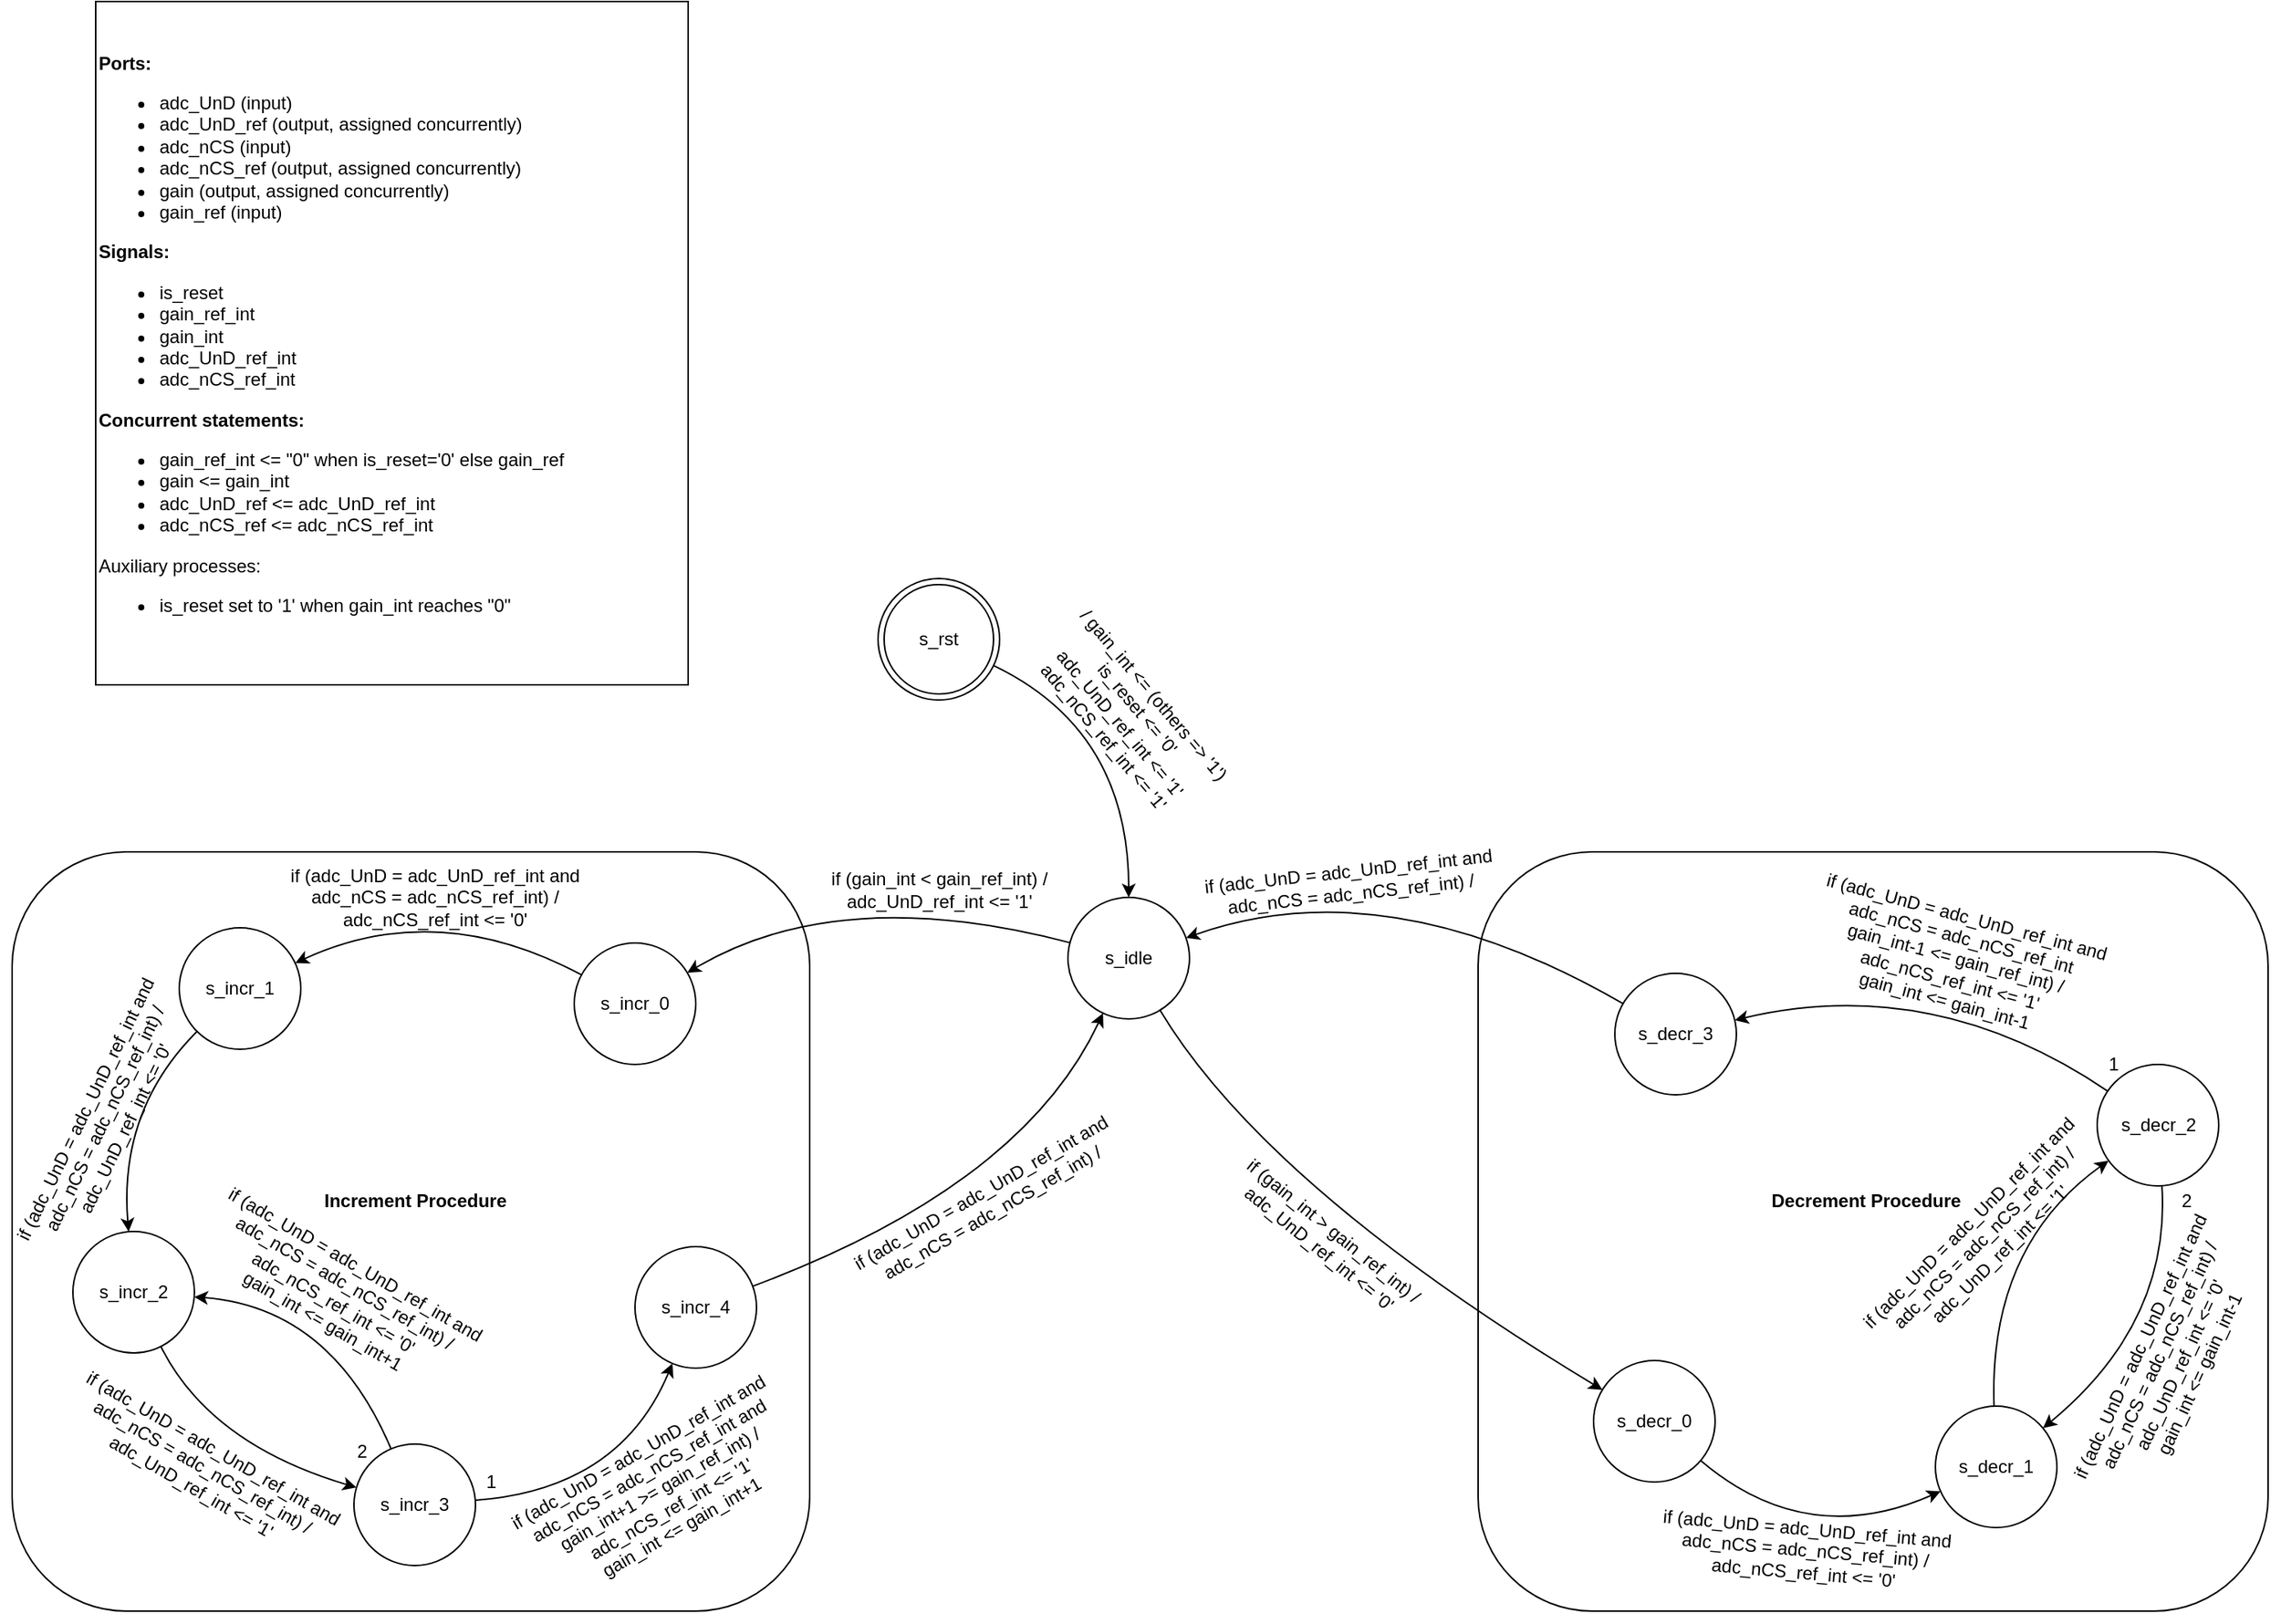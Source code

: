 <mxfile version="16.5.2" type="github">
  <diagram id="6Zs5SEfr_Cn3Au8WpPoG" name="Page-1">
    <mxGraphModel dx="3220" dy="2467" grid="1" gridSize="10" guides="1" tooltips="1" connect="1" arrows="1" fold="1" page="1" pageScale="1" pageWidth="850" pageHeight="1100" math="0" shadow="0">
      <root>
        <mxCell id="0" />
        <mxCell id="1" parent="0" />
        <mxCell id="2N9pf7iAkv3mwg5pbSK0-1" value="s_rst" style="ellipse;shape=doubleEllipse;whiteSpace=wrap;html=1;aspect=fixed;" vertex="1" parent="1">
          <mxGeometry x="-195" y="-180" width="80" height="80" as="geometry" />
        </mxCell>
        <mxCell id="2N9pf7iAkv3mwg5pbSK0-3" value="" style="rounded=1;whiteSpace=wrap;html=1;" vertex="1" parent="1">
          <mxGeometry x="-765" width="525" height="500" as="geometry" />
        </mxCell>
        <mxCell id="2N9pf7iAkv3mwg5pbSK0-4" value="&lt;b&gt;Increment Procedure&lt;/b&gt;" style="text;html=1;align=center;verticalAlign=middle;resizable=0;points=[];autosize=1;strokeColor=none;fillColor=none;" vertex="1" parent="1">
          <mxGeometry x="-570" y="220" width="140" height="20" as="geometry" />
        </mxCell>
        <mxCell id="2N9pf7iAkv3mwg5pbSK0-7" value="&lt;div align=&quot;left&quot;&gt;&lt;b&gt;Ports:&lt;/b&gt;&lt;/div&gt;&lt;div align=&quot;left&quot;&gt;&lt;ul&gt;&lt;li&gt;adc_UnD (input)&lt;/li&gt;&lt;li&gt;adc_UnD_ref (output, assigned concurrently)&lt;br&gt;&lt;/li&gt;&lt;li&gt;adc_nCS (input)&lt;br&gt;&lt;/li&gt;&lt;li&gt;adc_nCS_ref (output, assigned concurrently)&lt;br&gt;&lt;/li&gt;&lt;li&gt;gain (output, assigned concurrently)&lt;br&gt;&lt;/li&gt;&lt;li&gt;gain_ref (input)&lt;/li&gt;&lt;/ul&gt;&lt;div&gt;&lt;b&gt;Signals:&lt;/b&gt;&lt;/div&gt;&lt;div&gt;&lt;ul&gt;&lt;li&gt;is_reset&lt;br&gt;&lt;/li&gt;&lt;li&gt;gain_ref_int&lt;/li&gt;&lt;li&gt;gain_int&lt;/li&gt;&lt;li&gt;adc_UnD_ref_int&lt;/li&gt;&lt;li&gt;adc_nCS_ref_int&lt;/li&gt;&lt;/ul&gt;&lt;div&gt;&lt;b&gt;Concurrent statements:&lt;/b&gt;&lt;br&gt;&lt;/div&gt;&lt;/div&gt;&lt;/div&gt;&lt;div align=&quot;left&quot;&gt;&lt;ul&gt;&lt;li&gt;gain_ref_int &amp;lt;= &quot;0&quot; when is_reset=&#39;0&#39; else gain_ref&lt;/li&gt;&lt;li&gt;&lt;div&gt;gain &amp;lt;= gain_int&lt;/div&gt;&lt;/li&gt;&lt;li&gt;&lt;div&gt;adc_UnD_ref &amp;lt;= adc_UnD_ref_int&lt;/div&gt;&lt;/li&gt;&lt;li&gt;adc_nCS_ref &amp;lt;= adc_nCS_ref_int&lt;/li&gt;&lt;/ul&gt;&lt;div&gt;Auxiliary processes:&lt;/div&gt;&lt;div&gt;&lt;ul&gt;&lt;li&gt;is_reset set to &#39;1&#39; when gain_int reaches &quot;0&quot;&lt;br&gt;&lt;/li&gt;&lt;/ul&gt;&lt;/div&gt;&lt;/div&gt;" style="rounded=0;whiteSpace=wrap;html=1;align=left;" vertex="1" parent="1">
          <mxGeometry x="-710" y="-560" width="390" height="450" as="geometry" />
        </mxCell>
        <mxCell id="2N9pf7iAkv3mwg5pbSK0-8" value="s_idle" style="ellipse;whiteSpace=wrap;html=1;aspect=fixed;" vertex="1" parent="1">
          <mxGeometry x="-70" y="30" width="80" height="80" as="geometry" />
        </mxCell>
        <mxCell id="2N9pf7iAkv3mwg5pbSK0-9" value="" style="curved=1;endArrow=classic;html=1;rounded=0;" edge="1" parent="1" source="2N9pf7iAkv3mwg5pbSK0-1" target="2N9pf7iAkv3mwg5pbSK0-8">
          <mxGeometry width="50" height="50" relative="1" as="geometry">
            <mxPoint as="sourcePoint" />
            <mxPoint x="50" y="-50" as="targetPoint" />
            <Array as="points">
              <mxPoint x="-30" y="-80" />
            </Array>
          </mxGeometry>
        </mxCell>
        <mxCell id="2N9pf7iAkv3mwg5pbSK0-10" value="&lt;div&gt;/ gain_int &amp;lt;= (others =&amp;gt; &#39;1&#39;)&lt;/div&gt;&lt;div&gt;is_reset &amp;lt;= &#39;0&#39;&lt;br&gt;&lt;/div&gt;&lt;div&gt;&lt;div&gt;adc_UnD_ref_int &amp;lt;= &#39;1&#39;&lt;/div&gt;&lt;div&gt;adc_nCS_ref_int &amp;lt;= &#39;1&#39;&lt;br&gt;&lt;/div&gt;&lt;/div&gt;" style="text;html=1;align=center;verticalAlign=middle;resizable=0;points=[];autosize=1;strokeColor=none;fillColor=none;rotation=50;" vertex="1" parent="1">
          <mxGeometry x="-110" y="-120" width="160" height="60" as="geometry" />
        </mxCell>
        <mxCell id="2N9pf7iAkv3mwg5pbSK0-15" value="s_incr_0" style="ellipse;whiteSpace=wrap;html=1;aspect=fixed;" vertex="1" parent="1">
          <mxGeometry x="-395" y="60" width="80" height="80" as="geometry" />
        </mxCell>
        <mxCell id="2N9pf7iAkv3mwg5pbSK0-16" value="" style="curved=1;endArrow=classic;html=1;rounded=0;" edge="1" parent="1" source="2N9pf7iAkv3mwg5pbSK0-8" target="2N9pf7iAkv3mwg5pbSK0-15">
          <mxGeometry width="50" height="50" relative="1" as="geometry">
            <mxPoint x="-410" y="70" as="sourcePoint" />
            <mxPoint x="-325.369" y="158.483" as="targetPoint" />
            <Array as="points">
              <mxPoint x="-220" y="20" />
            </Array>
          </mxGeometry>
        </mxCell>
        <mxCell id="2N9pf7iAkv3mwg5pbSK0-17" value="&lt;div&gt;if (gain_int &amp;lt; gain_ref_int) /&lt;/div&gt;&lt;div&gt;adc_UnD_ref_int &amp;lt;= &#39;1&#39;&lt;br&gt;&lt;/div&gt;" style="text;html=1;align=center;verticalAlign=middle;resizable=0;points=[];autosize=1;strokeColor=none;fillColor=none;rotation=0;" vertex="1" parent="1">
          <mxGeometry x="-235" y="10" width="160" height="30" as="geometry" />
        </mxCell>
        <mxCell id="2N9pf7iAkv3mwg5pbSK0-36" value="s_incr_1" style="ellipse;whiteSpace=wrap;html=1;aspect=fixed;" vertex="1" parent="1">
          <mxGeometry x="-655" y="50" width="80" height="80" as="geometry" />
        </mxCell>
        <mxCell id="2N9pf7iAkv3mwg5pbSK0-37" value="" style="curved=1;endArrow=classic;html=1;rounded=0;" edge="1" parent="1" source="2N9pf7iAkv3mwg5pbSK0-15" target="2N9pf7iAkv3mwg5pbSK0-36">
          <mxGeometry width="50" height="50" relative="1" as="geometry">
            <mxPoint x="-235" y="570" as="sourcePoint" />
            <mxPoint x="-185" y="520" as="targetPoint" />
            <Array as="points">
              <mxPoint x="-485" y="30" />
            </Array>
          </mxGeometry>
        </mxCell>
        <mxCell id="2N9pf7iAkv3mwg5pbSK0-38" value="&lt;div&gt;if (adc_UnD = adc_UnD_ref_int and&lt;/div&gt;&lt;div&gt;adc_nCS = adc_nCS_ref_int) /&lt;/div&gt;&lt;div&gt;adc_nCS_ref_int &amp;lt;= &#39;0&#39;&lt;br&gt;&lt;/div&gt;" style="text;html=1;align=center;verticalAlign=middle;resizable=0;points=[];autosize=1;strokeColor=none;fillColor=none;rotation=0;" vertex="1" parent="1">
          <mxGeometry x="-592" y="5" width="210" height="50" as="geometry" />
        </mxCell>
        <mxCell id="2N9pf7iAkv3mwg5pbSK0-39" value="s_incr_2" style="ellipse;whiteSpace=wrap;html=1;aspect=fixed;" vertex="1" parent="1">
          <mxGeometry x="-725" y="250" width="80" height="80" as="geometry" />
        </mxCell>
        <mxCell id="2N9pf7iAkv3mwg5pbSK0-40" value="" style="curved=1;endArrow=classic;html=1;rounded=0;" edge="1" parent="1" source="2N9pf7iAkv3mwg5pbSK0-36" target="2N9pf7iAkv3mwg5pbSK0-39">
          <mxGeometry width="50" height="50" relative="1" as="geometry">
            <mxPoint x="-125" y="900" as="sourcePoint" />
            <mxPoint x="-75" y="850" as="targetPoint" />
            <Array as="points">
              <mxPoint x="-695" y="170" />
            </Array>
          </mxGeometry>
        </mxCell>
        <mxCell id="2N9pf7iAkv3mwg5pbSK0-41" value="&lt;div&gt;if (adc_UnD = adc_UnD_ref_int and&lt;br&gt;&lt;/div&gt;&lt;div&gt;adc_nCS = adc_nCS_ref_int) /&lt;/div&gt;&lt;div&gt;adc_UnD_ref_int &amp;lt;= &#39;0&#39;&lt;br&gt;&lt;/div&gt;" style="text;html=1;align=center;verticalAlign=middle;resizable=0;points=[];autosize=1;strokeColor=none;fillColor=none;rotation=-64;" vertex="1" parent="1">
          <mxGeometry x="-809" y="151" width="210" height="50" as="geometry" />
        </mxCell>
        <mxCell id="2N9pf7iAkv3mwg5pbSK0-43" value="s_incr_3" style="ellipse;whiteSpace=wrap;html=1;aspect=fixed;" vertex="1" parent="1">
          <mxGeometry x="-540" y="390" width="80" height="80" as="geometry" />
        </mxCell>
        <mxCell id="2N9pf7iAkv3mwg5pbSK0-44" value="" style="curved=1;endArrow=classic;html=1;rounded=0;" edge="1" parent="1" source="2N9pf7iAkv3mwg5pbSK0-39" target="2N9pf7iAkv3mwg5pbSK0-43">
          <mxGeometry width="50" height="50" relative="1" as="geometry">
            <mxPoint x="215" y="860" as="sourcePoint" />
            <mxPoint x="265" y="810" as="targetPoint" />
            <Array as="points">
              <mxPoint x="-635" y="390" />
            </Array>
          </mxGeometry>
        </mxCell>
        <mxCell id="2N9pf7iAkv3mwg5pbSK0-45" value="&lt;div&gt;if (adc_UnD = adc_UnD_ref_int and&lt;br&gt;&lt;/div&gt;&lt;div&gt;adc_nCS = adc_nCS_ref_int) /&lt;/div&gt;&lt;div&gt;adc_UnD_ref_int &amp;lt;= &#39;1&#39;&lt;/div&gt;" style="text;html=1;align=center;verticalAlign=middle;resizable=0;points=[];autosize=1;strokeColor=none;fillColor=none;rotation=30;" vertex="1" parent="1">
          <mxGeometry x="-745" y="380" width="210" height="50" as="geometry" />
        </mxCell>
        <mxCell id="2N9pf7iAkv3mwg5pbSK0-46" value="s_incr_4" style="ellipse;whiteSpace=wrap;html=1;aspect=fixed;" vertex="1" parent="1">
          <mxGeometry x="-355" y="260" width="80" height="80" as="geometry" />
        </mxCell>
        <mxCell id="2N9pf7iAkv3mwg5pbSK0-47" value="" style="curved=1;endArrow=classic;html=1;rounded=0;" edge="1" parent="1" source="2N9pf7iAkv3mwg5pbSK0-43" target="2N9pf7iAkv3mwg5pbSK0-46">
          <mxGeometry width="50" height="50" relative="1" as="geometry">
            <mxPoint x="195" y="740" as="sourcePoint" />
            <mxPoint x="245" y="690" as="targetPoint" />
            <Array as="points">
              <mxPoint x="-365" y="420" />
            </Array>
          </mxGeometry>
        </mxCell>
        <mxCell id="2N9pf7iAkv3mwg5pbSK0-48" value="&lt;div&gt;if (adc_UnD = adc_UnD_ref_int and&lt;br&gt;&lt;/div&gt;&lt;div&gt;adc_nCS = adc_nCS_ref_int and&lt;/div&gt;&lt;div&gt;gain_int+1 &amp;gt;= gain_ref_int) /&lt;br&gt;&lt;/div&gt;&lt;div&gt;adc_nCS_ref_int &amp;lt;= &#39;1&#39;&lt;br&gt;&lt;/div&gt;&lt;div&gt;gain_int &amp;lt;= gain_int+1&lt;/div&gt;" style="text;html=1;align=center;verticalAlign=middle;resizable=0;points=[];autosize=1;strokeColor=none;fillColor=none;rotation=-30;" vertex="1" parent="1">
          <mxGeometry x="-444" y="380" width="210" height="80" as="geometry" />
        </mxCell>
        <mxCell id="2N9pf7iAkv3mwg5pbSK0-49" value="" style="curved=1;endArrow=classic;html=1;rounded=0;" edge="1" parent="1" source="2N9pf7iAkv3mwg5pbSK0-46" target="2N9pf7iAkv3mwg5pbSK0-8">
          <mxGeometry width="50" height="50" relative="1" as="geometry">
            <mxPoint x="-120" y="190" as="sourcePoint" />
            <mxPoint x="-70" y="140" as="targetPoint" />
            <Array as="points">
              <mxPoint x="-100" y="220" />
            </Array>
          </mxGeometry>
        </mxCell>
        <mxCell id="2N9pf7iAkv3mwg5pbSK0-50" value="&lt;div&gt;if (adc_UnD = adc_UnD_ref_int and&lt;br&gt;&lt;/div&gt;&lt;div&gt;adc_nCS = adc_nCS_ref_int) /&lt;/div&gt;" style="text;html=1;align=center;verticalAlign=middle;resizable=0;points=[];autosize=1;strokeColor=none;fillColor=none;rotation=-30;" vertex="1" parent="1">
          <mxGeometry x="-229" y="216" width="210" height="30" as="geometry" />
        </mxCell>
        <mxCell id="2N9pf7iAkv3mwg5pbSK0-51" value="" style="curved=1;endArrow=classic;html=1;rounded=0;" edge="1" parent="1" source="2N9pf7iAkv3mwg5pbSK0-43" target="2N9pf7iAkv3mwg5pbSK0-39">
          <mxGeometry width="50" height="50" relative="1" as="geometry">
            <mxPoint x="195" y="740" as="sourcePoint" />
            <mxPoint x="245" y="690" as="targetPoint" />
            <Array as="points">
              <mxPoint x="-555" y="300" />
            </Array>
          </mxGeometry>
        </mxCell>
        <mxCell id="2N9pf7iAkv3mwg5pbSK0-53" value="2" style="text;html=1;align=center;verticalAlign=middle;resizable=0;points=[];autosize=1;strokeColor=none;fillColor=none;" vertex="1" parent="1">
          <mxGeometry x="-545" y="385" width="20" height="20" as="geometry" />
        </mxCell>
        <mxCell id="2N9pf7iAkv3mwg5pbSK0-54" value="1" style="text;html=1;align=center;verticalAlign=middle;resizable=0;points=[];autosize=1;strokeColor=none;fillColor=none;" vertex="1" parent="1">
          <mxGeometry x="-460" y="405" width="20" height="20" as="geometry" />
        </mxCell>
        <mxCell id="2N9pf7iAkv3mwg5pbSK0-55" value="&lt;div&gt;if (adc_UnD = adc_UnD_ref_int and&lt;/div&gt;&lt;div&gt;adc_nCS = adc_nCS_ref_int) /&lt;br&gt;&lt;/div&gt;&lt;div&gt;adc_nCS_ref_int &amp;lt;= &#39;0&#39;&lt;br&gt;&lt;/div&gt;&lt;div&gt;gain_int &amp;lt;= gain_int+1&lt;/div&gt;" style="text;html=1;align=center;verticalAlign=middle;resizable=0;points=[];autosize=1;strokeColor=none;fillColor=none;rotation=30;" vertex="1" parent="1">
          <mxGeometry x="-655" y="260" width="210" height="60" as="geometry" />
        </mxCell>
        <mxCell id="2N9pf7iAkv3mwg5pbSK0-57" value="" style="rounded=1;whiteSpace=wrap;html=1;" vertex="1" parent="1">
          <mxGeometry x="200" width="520" height="500" as="geometry" />
        </mxCell>
        <mxCell id="2N9pf7iAkv3mwg5pbSK0-58" value="&lt;b&gt;Decrement Procedure&lt;/b&gt;" style="text;html=1;align=center;verticalAlign=middle;resizable=0;points=[];autosize=1;strokeColor=none;fillColor=none;" vertex="1" parent="1">
          <mxGeometry x="385" y="220" width="140" height="20" as="geometry" />
        </mxCell>
        <mxCell id="2N9pf7iAkv3mwg5pbSK0-60" value="s_decr_0" style="ellipse;whiteSpace=wrap;html=1;aspect=fixed;" vertex="1" parent="1">
          <mxGeometry x="276" y="335" width="80" height="80" as="geometry" />
        </mxCell>
        <mxCell id="2N9pf7iAkv3mwg5pbSK0-62" value="&lt;div&gt;if (adc_UnD = adc_UnD_ref_int and&lt;/div&gt;&lt;div&gt;adc_nCS = adc_nCS_ref_int) /&lt;/div&gt;&lt;div&gt;adc_nCS_ref_int &amp;lt;= &#39;0&#39;&lt;br&gt;&lt;/div&gt;" style="text;html=1;align=center;verticalAlign=middle;resizable=0;points=[];autosize=1;strokeColor=none;fillColor=none;rotation=5;" vertex="1" parent="1">
          <mxGeometry x="310" y="435" width="210" height="50" as="geometry" />
        </mxCell>
        <mxCell id="2N9pf7iAkv3mwg5pbSK0-63" value="s_decr_1" style="ellipse;whiteSpace=wrap;html=1;aspect=fixed;" vertex="1" parent="1">
          <mxGeometry x="501" y="365" width="80" height="80" as="geometry" />
        </mxCell>
        <mxCell id="2N9pf7iAkv3mwg5pbSK0-64" value="" style="curved=1;endArrow=classic;html=1;rounded=0;" edge="1" parent="1" source="2N9pf7iAkv3mwg5pbSK0-60" target="2N9pf7iAkv3mwg5pbSK0-63">
          <mxGeometry width="50" height="50" relative="1" as="geometry">
            <mxPoint x="830" y="900" as="sourcePoint" />
            <mxPoint x="880" y="850" as="targetPoint" />
            <Array as="points">
              <mxPoint x="416" y="460" />
            </Array>
          </mxGeometry>
        </mxCell>
        <mxCell id="2N9pf7iAkv3mwg5pbSK0-66" value="s_decr_2" style="ellipse;whiteSpace=wrap;html=1;aspect=fixed;" vertex="1" parent="1">
          <mxGeometry x="607.5" y="140" width="80" height="80" as="geometry" />
        </mxCell>
        <mxCell id="2N9pf7iAkv3mwg5pbSK0-67" value="" style="curved=1;endArrow=classic;html=1;rounded=0;" edge="1" parent="1" source="2N9pf7iAkv3mwg5pbSK0-63" target="2N9pf7iAkv3mwg5pbSK0-66">
          <mxGeometry width="50" height="50" relative="1" as="geometry">
            <mxPoint x="1170" y="860" as="sourcePoint" />
            <mxPoint x="1220" y="810" as="targetPoint" />
            <Array as="points">
              <mxPoint x="536" y="260" />
            </Array>
          </mxGeometry>
        </mxCell>
        <mxCell id="2N9pf7iAkv3mwg5pbSK0-68" value="&lt;div&gt;if (adc_UnD = adc_UnD_ref_int and&lt;/div&gt;&lt;div&gt;adc_nCS = adc_nCS_ref_int) /&lt;/div&gt;&lt;div&gt;adc_UnD_ref_int &amp;lt;= &#39;1&#39;&lt;/div&gt;" style="text;html=1;align=center;verticalAlign=middle;resizable=0;points=[];autosize=1;strokeColor=none;fillColor=none;rotation=-45;" vertex="1" parent="1">
          <mxGeometry x="427.5" y="230" width="210" height="50" as="geometry" />
        </mxCell>
        <mxCell id="2N9pf7iAkv3mwg5pbSK0-69" value="s_decr_3" style="ellipse;whiteSpace=wrap;html=1;aspect=fixed;" vertex="1" parent="1">
          <mxGeometry x="290" y="80" width="80" height="80" as="geometry" />
        </mxCell>
        <mxCell id="2N9pf7iAkv3mwg5pbSK0-70" value="" style="curved=1;endArrow=classic;html=1;rounded=0;" edge="1" parent="1" source="2N9pf7iAkv3mwg5pbSK0-66" target="2N9pf7iAkv3mwg5pbSK0-69">
          <mxGeometry width="50" height="50" relative="1" as="geometry">
            <mxPoint x="1150" y="740" as="sourcePoint" />
            <mxPoint x="1200" y="690" as="targetPoint" />
            <Array as="points">
              <mxPoint x="500" y="80" />
            </Array>
          </mxGeometry>
        </mxCell>
        <mxCell id="2N9pf7iAkv3mwg5pbSK0-71" value="&lt;div&gt;if (adc_UnD = adc_UnD_ref_int and&lt;/div&gt;&lt;div&gt;adc_nCS = adc_nCS_ref_int&lt;/div&gt;&lt;div&gt;gain_int-1 &amp;lt;= gain_ref_int) /&lt;br&gt;&lt;/div&gt;&lt;div&gt;adc_nCS_ref_int &amp;lt;= &#39;1&#39;&lt;/div&gt;&lt;div&gt;gain_int &amp;lt;= gain_int-1&lt;/div&gt;" style="text;html=1;align=center;verticalAlign=middle;resizable=0;points=[];autosize=1;strokeColor=none;fillColor=none;rotation=15;" vertex="1" parent="1">
          <mxGeometry x="409" y="30" width="210" height="80" as="geometry" />
        </mxCell>
        <mxCell id="2N9pf7iAkv3mwg5pbSK0-72" value="" style="curved=1;endArrow=classic;html=1;rounded=0;" edge="1" parent="1" source="2N9pf7iAkv3mwg5pbSK0-66" target="2N9pf7iAkv3mwg5pbSK0-63">
          <mxGeometry width="50" height="50" relative="1" as="geometry">
            <mxPoint x="1150" y="740" as="sourcePoint" />
            <mxPoint x="1200" y="690" as="targetPoint" />
            <Array as="points">
              <mxPoint x="656" y="310" />
            </Array>
          </mxGeometry>
        </mxCell>
        <mxCell id="2N9pf7iAkv3mwg5pbSK0-73" value="2" style="text;html=1;align=center;verticalAlign=middle;resizable=0;points=[];autosize=1;strokeColor=none;fillColor=none;" vertex="1" parent="1">
          <mxGeometry x="656" y="220" width="20" height="20" as="geometry" />
        </mxCell>
        <mxCell id="2N9pf7iAkv3mwg5pbSK0-74" value="1" style="text;html=1;align=center;verticalAlign=middle;resizable=0;points=[];autosize=1;strokeColor=none;fillColor=none;" vertex="1" parent="1">
          <mxGeometry x="607.5" y="130" width="20" height="20" as="geometry" />
        </mxCell>
        <mxCell id="2N9pf7iAkv3mwg5pbSK0-75" value="&lt;div&gt;if (adc_UnD = adc_UnD_ref_int and&lt;br&gt;&lt;/div&gt;&lt;div&gt;adc_nCS = adc_nCS_ref_int) /&lt;br&gt;&lt;/div&gt;&lt;div&gt;adc_UnD_ref_int &amp;lt;= &#39;0&#39;&lt;br&gt;&lt;/div&gt;&lt;div&gt;gain_int &amp;lt;= gain_int-1&lt;/div&gt;" style="text;html=1;align=center;verticalAlign=middle;resizable=0;points=[];autosize=1;strokeColor=none;fillColor=none;rotation=-65;" vertex="1" parent="1">
          <mxGeometry x="550" y="305" width="210" height="60" as="geometry" />
        </mxCell>
        <mxCell id="2N9pf7iAkv3mwg5pbSK0-77" value="" style="curved=1;endArrow=classic;html=1;rounded=0;" edge="1" parent="1" source="2N9pf7iAkv3mwg5pbSK0-8" target="2N9pf7iAkv3mwg5pbSK0-60">
          <mxGeometry width="50" height="50" relative="1" as="geometry">
            <mxPoint x="-410" y="70" as="sourcePoint" />
            <mxPoint x="-325.369" y="158.483" as="targetPoint" />
            <Array as="points">
              <mxPoint x="60" y="220" />
            </Array>
          </mxGeometry>
        </mxCell>
        <mxCell id="2N9pf7iAkv3mwg5pbSK0-78" value="&lt;div&gt;if (gain_int &amp;gt; gain_ref_int) /&lt;/div&gt;&lt;div&gt;adc_UnD_ref_int &amp;lt;= &#39;0&#39;&lt;br&gt;&lt;/div&gt;" style="text;html=1;align=center;verticalAlign=middle;resizable=0;points=[];autosize=1;strokeColor=none;fillColor=none;rotation=39;" vertex="1" parent="1">
          <mxGeometry x="20" y="240" width="160" height="30" as="geometry" />
        </mxCell>
        <mxCell id="2N9pf7iAkv3mwg5pbSK0-79" value="" style="curved=1;endArrow=classic;html=1;rounded=0;" edge="1" parent="1" source="2N9pf7iAkv3mwg5pbSK0-69" target="2N9pf7iAkv3mwg5pbSK0-8">
          <mxGeometry width="50" height="50" relative="1" as="geometry">
            <mxPoint x="-120" y="190" as="sourcePoint" />
            <mxPoint x="-70" y="140" as="targetPoint" />
            <Array as="points">
              <mxPoint x="140" y="10" />
            </Array>
          </mxGeometry>
        </mxCell>
        <mxCell id="2N9pf7iAkv3mwg5pbSK0-81" value="&lt;div&gt;if (adc_UnD = adc_UnD_ref_int and&lt;/div&gt;&lt;div&gt;adc_nCS = adc_nCS_ref_int) /&lt;/div&gt;" style="text;html=1;align=center;verticalAlign=middle;resizable=0;points=[];autosize=1;strokeColor=none;fillColor=none;rotation=-6.3;" vertex="1" parent="1">
          <mxGeometry x="10" y="5" width="210" height="30" as="geometry" />
        </mxCell>
      </root>
    </mxGraphModel>
  </diagram>
</mxfile>
